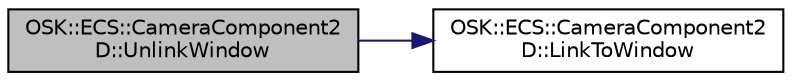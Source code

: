 digraph "OSK::ECS::CameraComponent2D::UnlinkWindow"
{
 // LATEX_PDF_SIZE
  edge [fontname="Helvetica",fontsize="10",labelfontname="Helvetica",labelfontsize="10"];
  node [fontname="Helvetica",fontsize="10",shape=record];
  rankdir="LR";
  Node1 [label="OSK::ECS::CameraComponent2\lD::UnlinkWindow",height=0.2,width=0.4,color="black", fillcolor="grey75", style="filled", fontcolor="black",tooltip="Quita el enlace a la ventana."];
  Node1 -> Node2 [color="midnightblue",fontsize="10",style="solid",fontname="Helvetica"];
  Node2 [label="OSK::ECS::CameraComponent2\lD::LinkToWindow",height=0.2,width=0.4,color="black", fillcolor="white", style="filled",URL="$class_o_s_k_1_1_e_c_s_1_1_camera_component2_d.html#a252da56695331ab5ac11f442b74a30db",tooltip="Enlaza la cámara a una ventana, para que tenga el tamaño de la ventana."];
}
